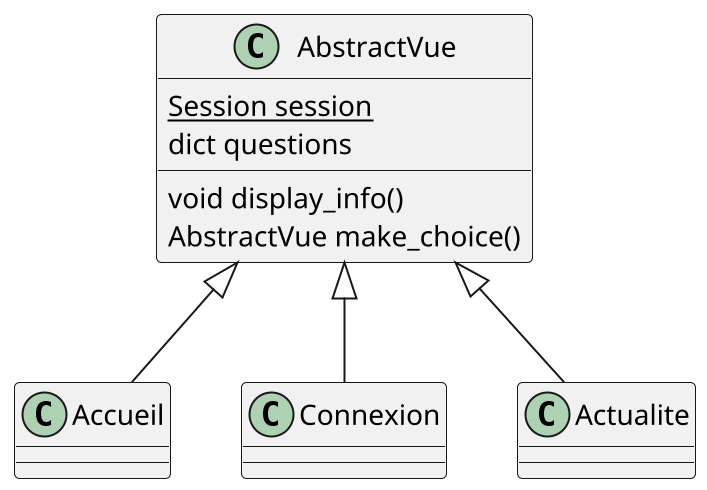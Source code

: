 @startuml
scale 2
class AbstractVue {
  {static} Session session
  dict questions
  void display_info()
  AbstractVue make_choice()
}

class Accueil{
}

class Connexion {
}
class Actualite{
}

AbstractVue <|-- Accueil
AbstractVue <|-- Connexion
AbstractVue <|-- Actualite
@enduml
